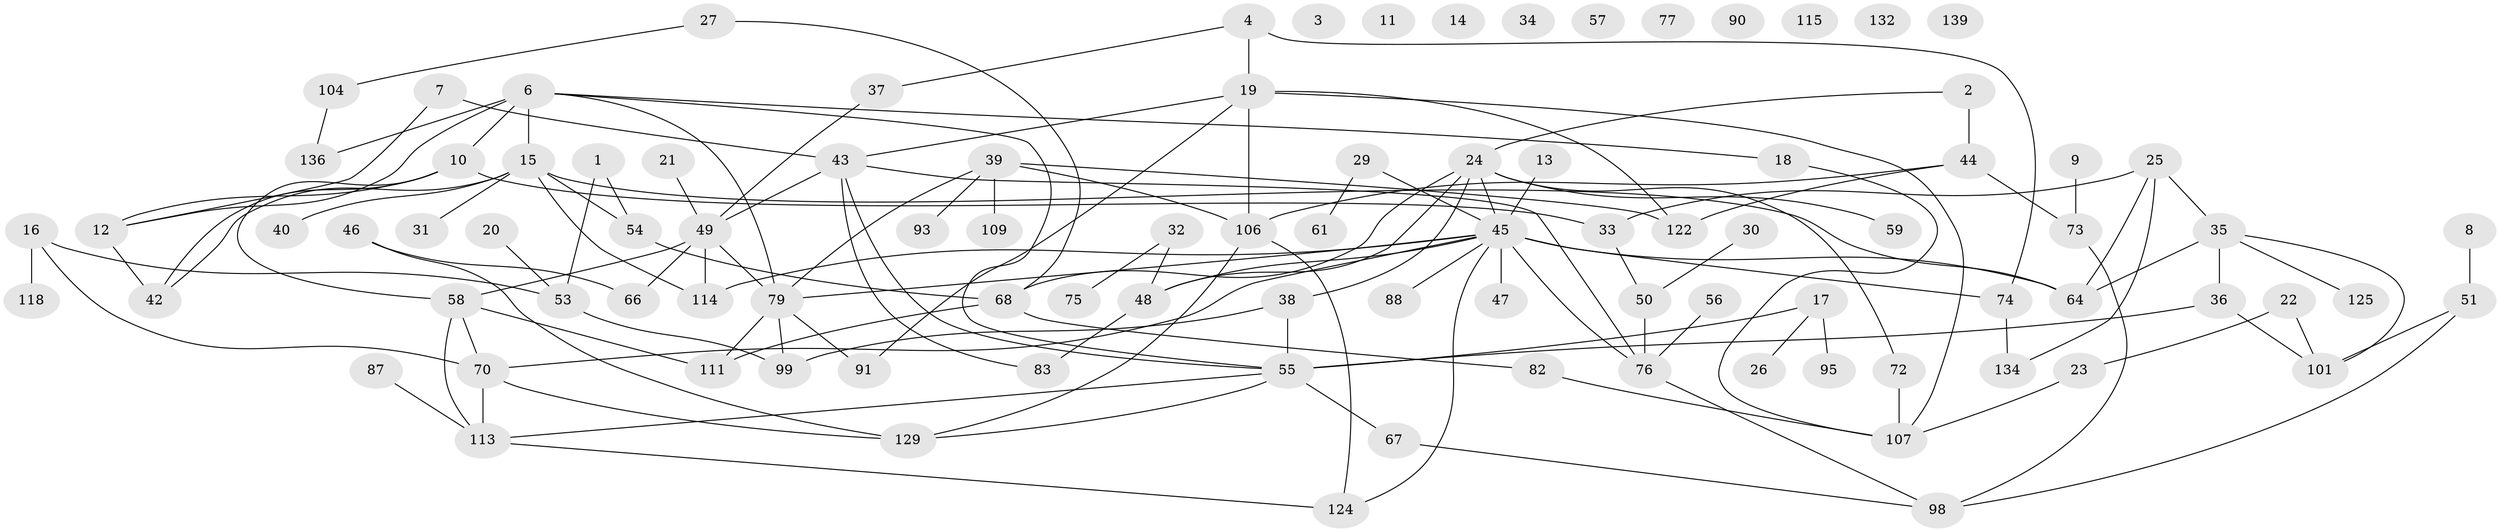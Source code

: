 // Generated by graph-tools (version 1.1) at 2025/23/03/03/25 07:23:24]
// undirected, 96 vertices, 133 edges
graph export_dot {
graph [start="1"]
  node [color=gray90,style=filled];
  1 [super="+130"];
  2 [super="+137"];
  3;
  4 [super="+5"];
  6 [super="+135"];
  7;
  8;
  9;
  10 [super="+71"];
  11;
  12 [super="+86"];
  13;
  14 [super="+133"];
  15 [super="+127"];
  16 [super="+28"];
  17;
  18;
  19 [super="+100"];
  20;
  21;
  22 [super="+41"];
  23;
  24 [super="+81"];
  25 [super="+117"];
  26;
  27;
  29 [super="+128"];
  30;
  31;
  32;
  33 [super="+126"];
  34;
  35 [super="+138"];
  36 [super="+65"];
  37;
  38 [super="+123"];
  39 [super="+84"];
  40 [super="+62"];
  42 [super="+119"];
  43 [super="+85"];
  44 [super="+103"];
  45 [super="+52"];
  46;
  47;
  48 [super="+94"];
  49 [super="+108"];
  50 [super="+120"];
  51 [super="+63"];
  53 [super="+80"];
  54;
  55 [super="+60"];
  56 [super="+110"];
  57;
  58;
  59 [super="+78"];
  61;
  64 [super="+131"];
  66 [super="+102"];
  67 [super="+69"];
  68 [super="+105"];
  70 [super="+97"];
  72;
  73 [super="+89"];
  74 [super="+116"];
  75;
  76 [super="+92"];
  77;
  79 [super="+96"];
  82;
  83;
  87;
  88;
  90;
  91;
  93;
  95;
  98;
  99;
  101;
  104;
  106 [super="+121"];
  107 [super="+112"];
  109;
  111;
  113 [super="+140"];
  114;
  115;
  118;
  122;
  124;
  125;
  129;
  132;
  134;
  136;
  139;
  1 -- 54;
  1 -- 53;
  2 -- 24;
  2 -- 44 [weight=2];
  4 -- 37;
  4 -- 19;
  4 -- 74;
  6 -- 10;
  6 -- 18;
  6 -- 55;
  6 -- 136;
  6 -- 15;
  6 -- 79;
  6 -- 12;
  7 -- 12;
  7 -- 43;
  8 -- 51;
  9 -- 73;
  10 -- 12;
  10 -- 33;
  10 -- 42;
  10 -- 58;
  12 -- 42;
  13 -- 45;
  15 -- 114;
  15 -- 64;
  15 -- 54;
  15 -- 40;
  15 -- 31;
  15 -- 42;
  16 -- 53;
  16 -- 70;
  16 -- 118;
  17 -- 26;
  17 -- 95;
  17 -- 55;
  18 -- 107;
  19 -- 91;
  19 -- 106;
  19 -- 107;
  19 -- 122;
  19 -- 43;
  20 -- 53;
  21 -- 49;
  22 -- 101;
  22 -- 23;
  23 -- 107;
  24 -- 68;
  24 -- 45;
  24 -- 48;
  24 -- 72;
  24 -- 38;
  24 -- 59;
  25 -- 64;
  25 -- 134;
  25 -- 33;
  25 -- 35;
  27 -- 68;
  27 -- 104;
  29 -- 61;
  29 -- 45;
  30 -- 50;
  32 -- 48;
  32 -- 75;
  33 -- 50;
  35 -- 36;
  35 -- 125;
  35 -- 64;
  35 -- 101;
  36 -- 101;
  36 -- 55;
  37 -- 49;
  38 -- 55;
  38 -- 99;
  39 -- 79;
  39 -- 93;
  39 -- 109;
  39 -- 106;
  39 -- 122;
  43 -- 76;
  43 -- 49;
  43 -- 83;
  43 -- 55;
  44 -- 73;
  44 -- 122;
  44 -- 106;
  45 -- 47;
  45 -- 48;
  45 -- 74;
  45 -- 88;
  45 -- 124;
  45 -- 70;
  45 -- 64;
  45 -- 114;
  45 -- 76;
  45 -- 79;
  46 -- 129;
  46 -- 66;
  48 -- 83;
  49 -- 58;
  49 -- 114;
  49 -- 79;
  49 -- 66;
  50 -- 76;
  51 -- 101;
  51 -- 98;
  53 -- 99;
  54 -- 68;
  55 -- 113;
  55 -- 129;
  55 -- 67;
  56 -- 76;
  58 -- 111;
  58 -- 113;
  58 -- 70;
  67 -- 98;
  68 -- 111;
  68 -- 82;
  70 -- 129;
  70 -- 113;
  72 -- 107;
  73 -- 98;
  74 -- 134;
  76 -- 98;
  79 -- 91;
  79 -- 99;
  79 -- 111;
  82 -- 107;
  87 -- 113;
  104 -- 136;
  106 -- 129;
  106 -- 124;
  113 -- 124;
}
